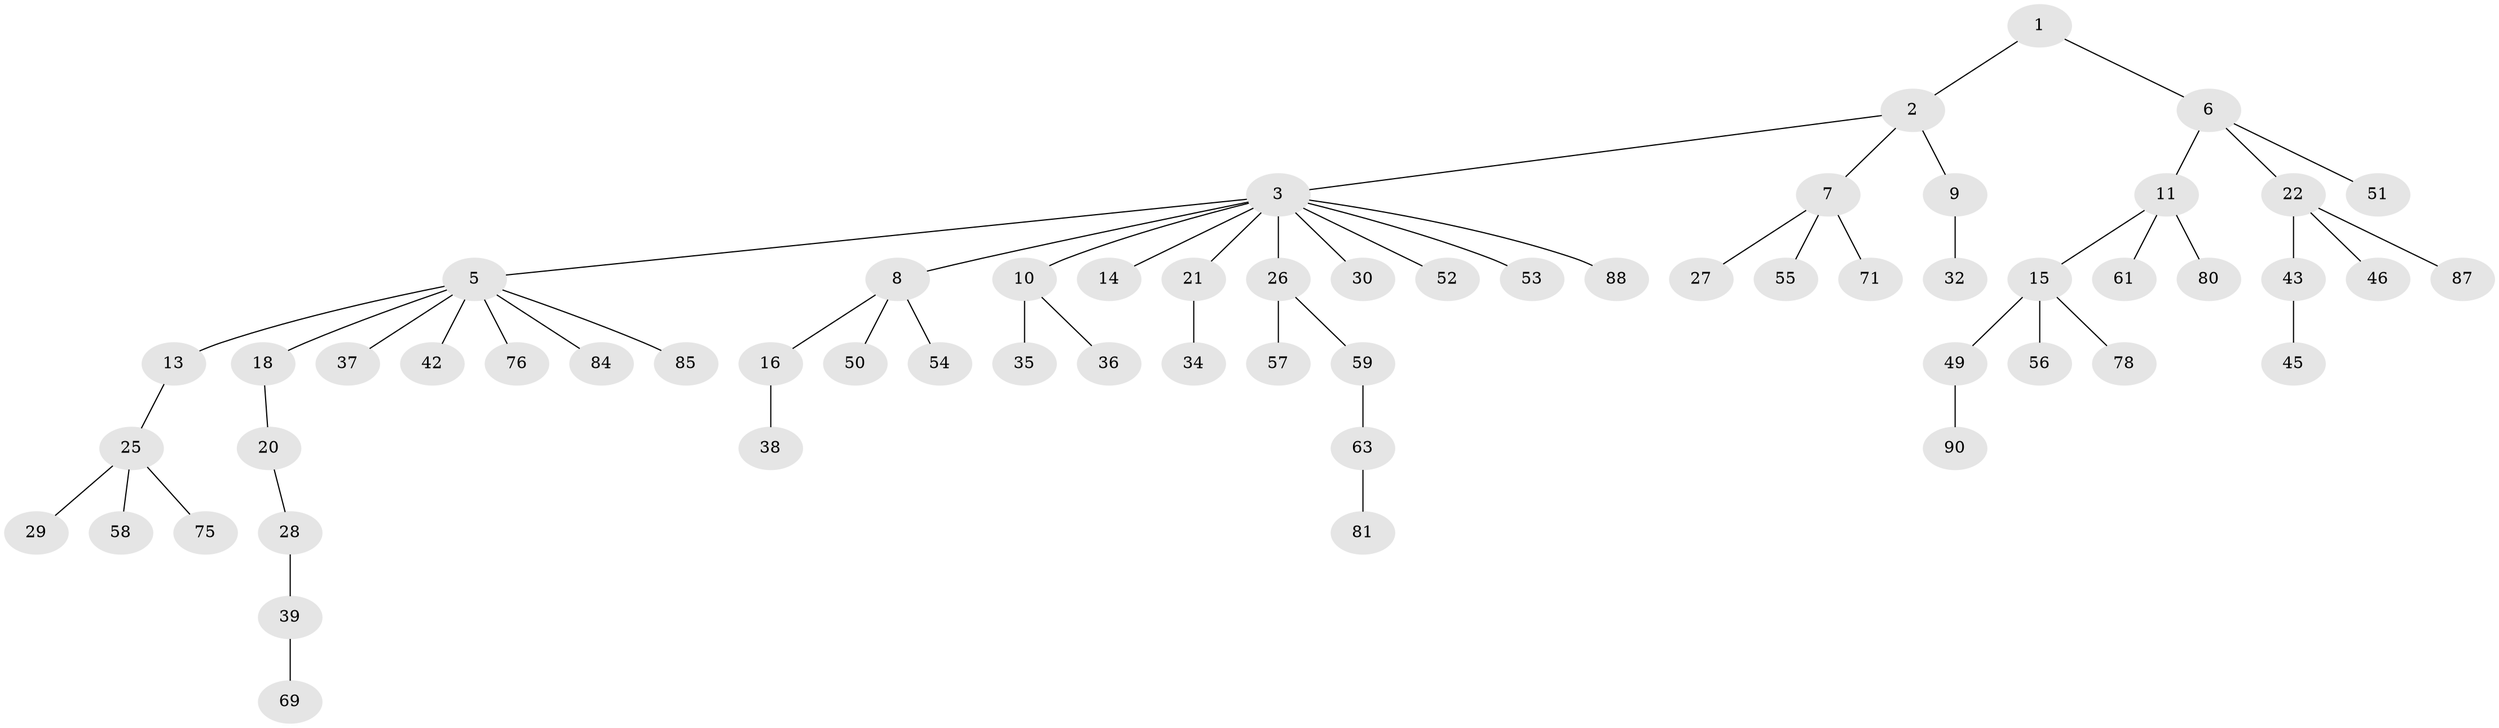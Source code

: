 // Generated by graph-tools (version 1.1) at 2025/24/03/03/25 07:24:06]
// undirected, 60 vertices, 59 edges
graph export_dot {
graph [start="1"]
  node [color=gray90,style=filled];
  1 [super="+31"];
  2 [super="+19"];
  3 [super="+4"];
  5 [super="+12"];
  6 [super="+92"];
  7 [super="+17"];
  8 [super="+23"];
  9 [super="+24"];
  10 [super="+33"];
  11 [super="+44"];
  13 [super="+89"];
  14;
  15 [super="+72"];
  16;
  18;
  20 [super="+74"];
  21 [super="+41"];
  22;
  25 [super="+48"];
  26 [super="+40"];
  27;
  28;
  29;
  30 [super="+60"];
  32;
  34;
  35;
  36 [super="+64"];
  37;
  38 [super="+70"];
  39 [super="+79"];
  42 [super="+62"];
  43 [super="+47"];
  45 [super="+86"];
  46 [super="+83"];
  49 [super="+77"];
  50 [super="+65"];
  51;
  52 [super="+68"];
  53 [super="+73"];
  54;
  55;
  56 [super="+82"];
  57 [super="+66"];
  58;
  59;
  61 [super="+67"];
  63 [super="+91"];
  69;
  71;
  75;
  76;
  78;
  80;
  81;
  84;
  85;
  87;
  88;
  90;
  1 -- 2;
  1 -- 6;
  2 -- 3;
  2 -- 7;
  2 -- 9;
  3 -- 5;
  3 -- 26;
  3 -- 30;
  3 -- 88;
  3 -- 52;
  3 -- 21;
  3 -- 53;
  3 -- 8;
  3 -- 10;
  3 -- 14;
  5 -- 18;
  5 -- 42;
  5 -- 84;
  5 -- 85;
  5 -- 13;
  5 -- 37;
  5 -- 76;
  6 -- 11;
  6 -- 22;
  6 -- 51;
  7 -- 27;
  7 -- 55;
  7 -- 71;
  8 -- 16;
  8 -- 50;
  8 -- 54;
  9 -- 32;
  10 -- 35;
  10 -- 36;
  11 -- 15;
  11 -- 80;
  11 -- 61;
  13 -- 25;
  15 -- 49;
  15 -- 56;
  15 -- 78;
  16 -- 38;
  18 -- 20;
  20 -- 28;
  21 -- 34;
  22 -- 43;
  22 -- 46;
  22 -- 87;
  25 -- 29;
  25 -- 58;
  25 -- 75;
  26 -- 57;
  26 -- 59;
  28 -- 39;
  39 -- 69;
  43 -- 45;
  49 -- 90;
  59 -- 63;
  63 -- 81;
}
